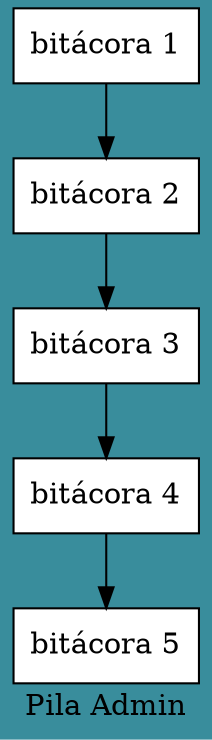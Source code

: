 digraph l{
    node[shape=box fillcolor="#FFFFFF" style=filled]
    label ="Pila Admin"
    bgcolor= "#398D9C"
    B1[label="bitácora 1",group =1];
    B2[label="bitácora 2",group =1];
    B3[label="bitácora 3",group =1];
    B4[label="bitácora 4",group =1];
    B5[label="bitácora 5",group =1];

    B1-> B2
    B2-> B3
    B3-> B4
    B4-> B5

}